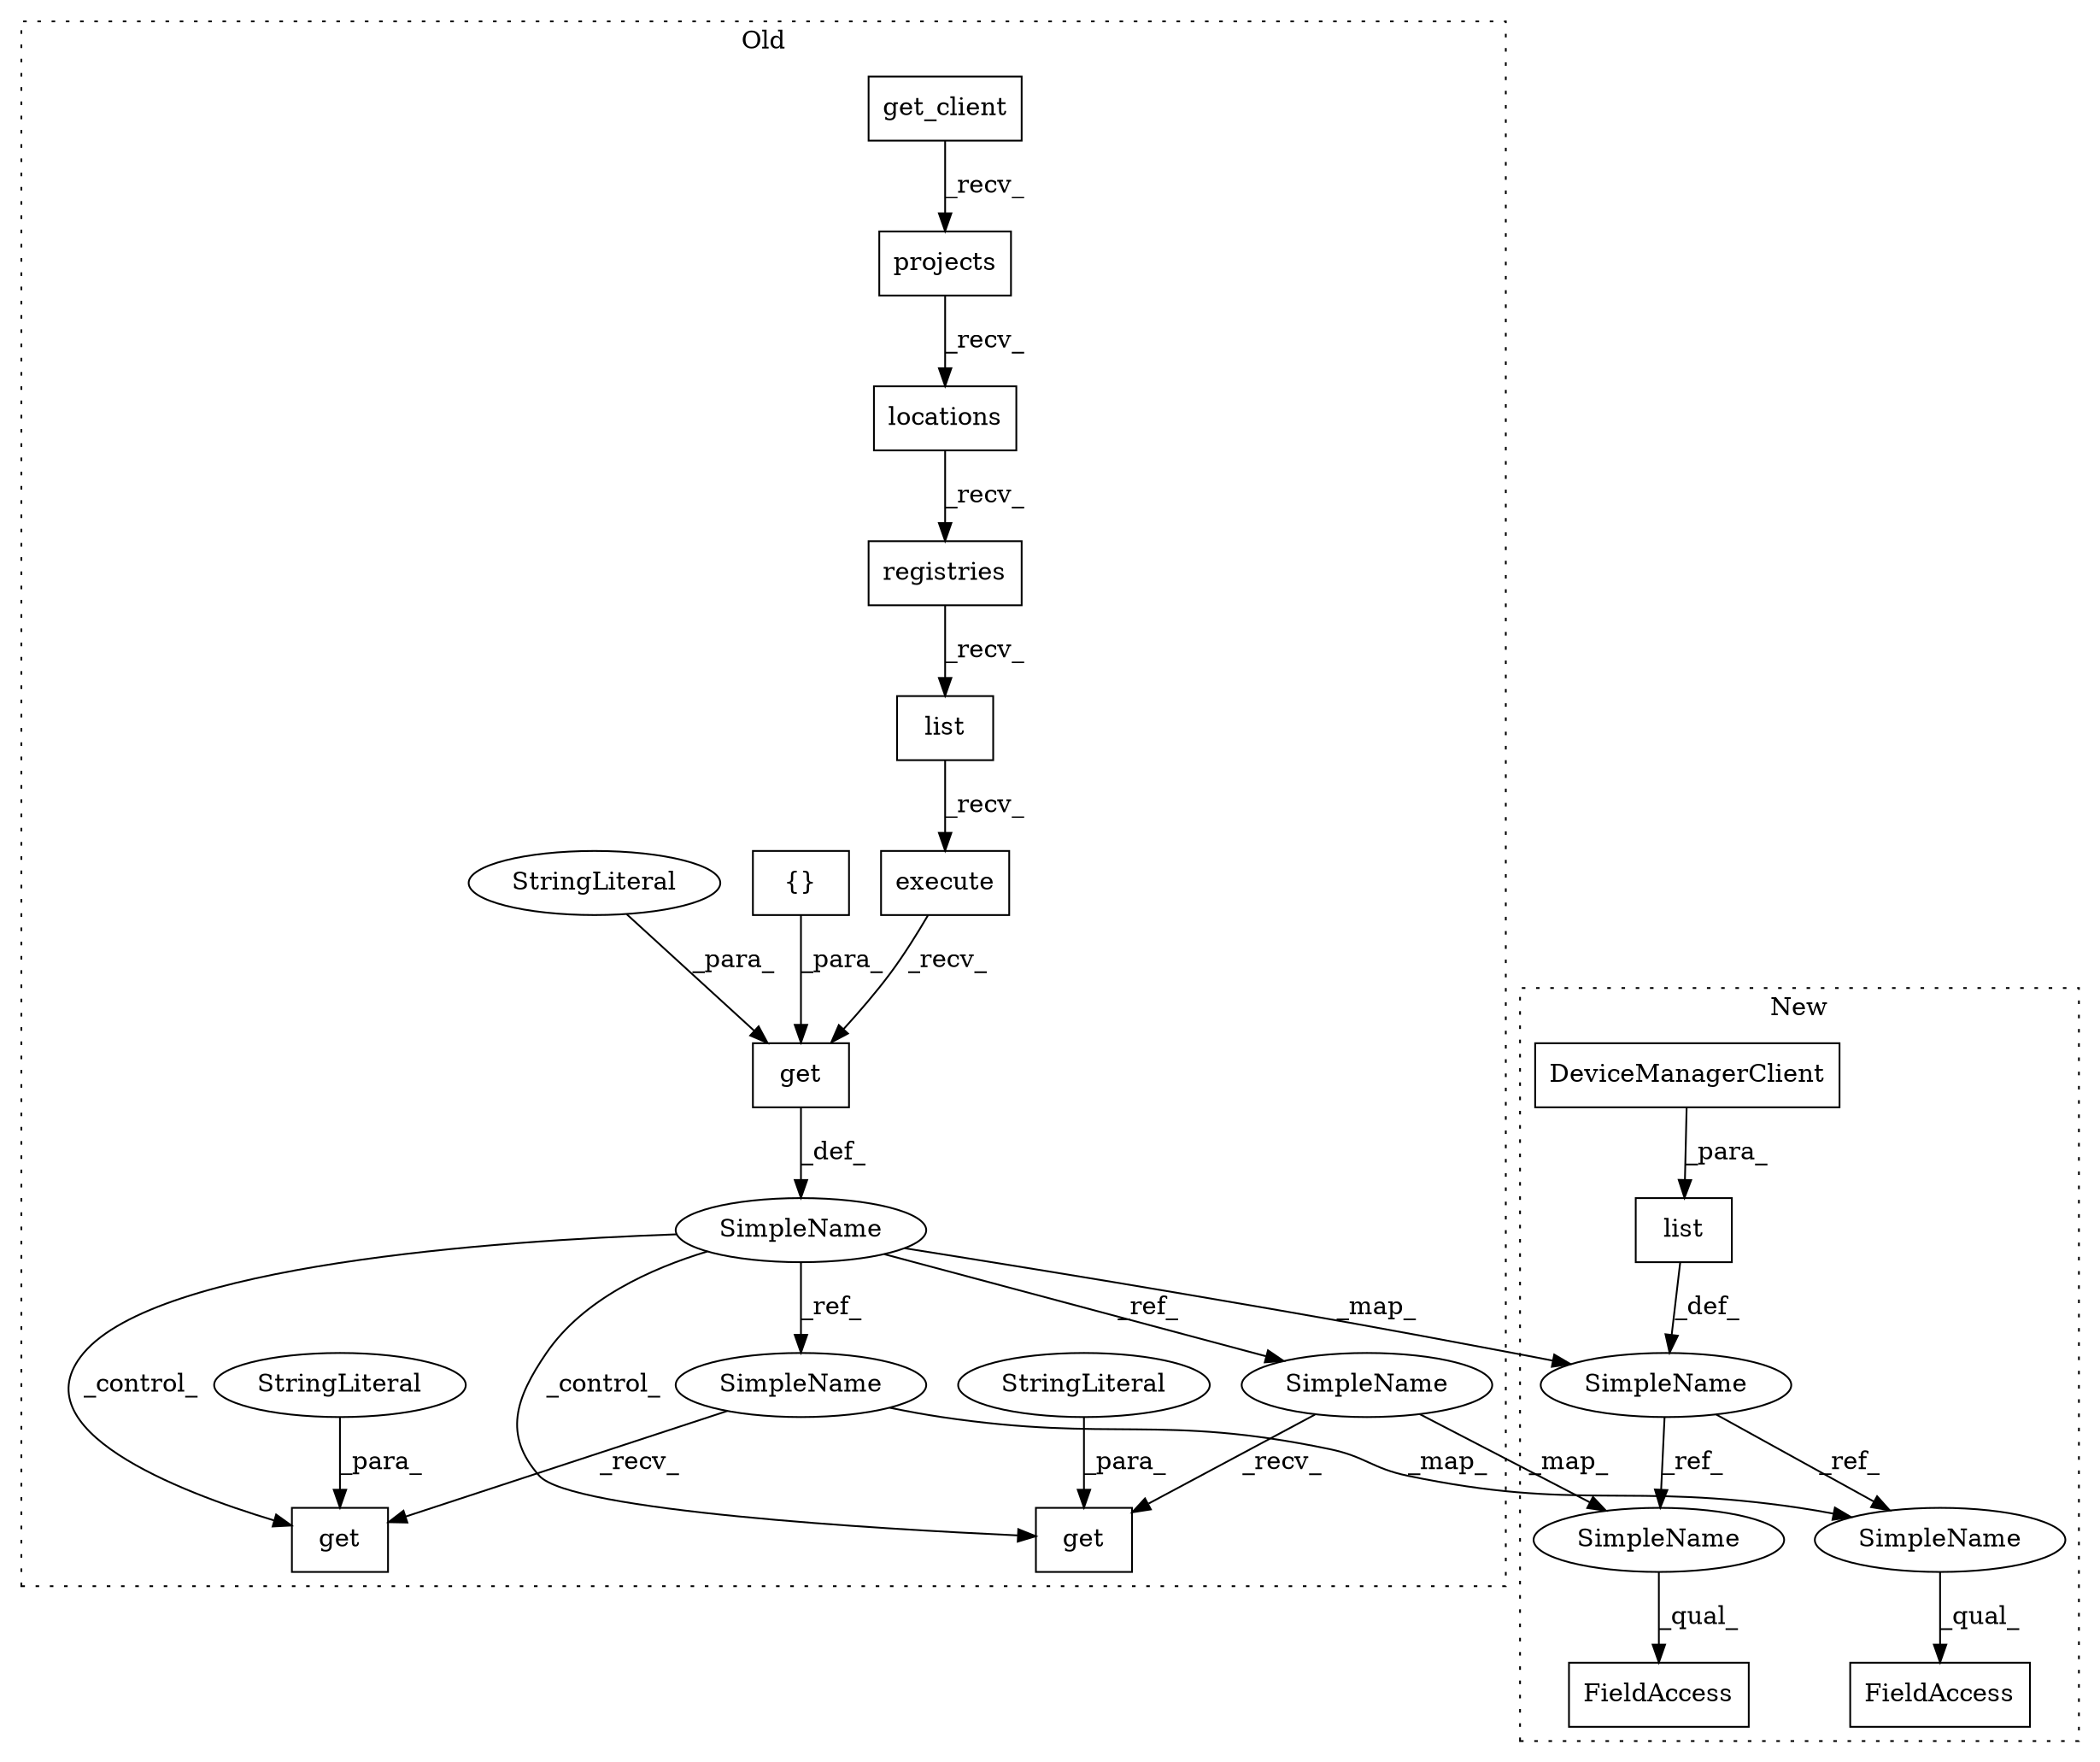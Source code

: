 digraph G {
subgraph cluster0 {
1 [label="get_client" a="32" s="8524,8555" l="11,1" shape="box"];
3 [label="projects" a="32" s="8577" l="10" shape="box"];
4 [label="registries" a="32" s="8600" l="12" shape="box"];
5 [label="list" a="32" s="8623,8641" l="5,1" shape="box"];
6 [label="execute" a="32" s="8643" l="9" shape="box"];
8 [label="get" a="32" s="8826,8834" l="4,1" shape="box"];
9 [label="SimpleName" a="42" s="8742" l="6" shape="ellipse"];
11 [label="get" a="32" s="8653,8678" l="4,1" shape="box"];
12 [label="{}" a="4" s="8676" l="2" shape="box"];
13 [label="StringLiteral" a="45" s="8657" l="9" shape="ellipse"];
14 [label="StringLiteral" a="45" s="8830" l="4" shape="ellipse"];
16 [label="locations" a="32" s="8588" l="11" shape="box"];
18 [label="get" a="32" s="8806,8817" l="4,1" shape="box"];
19 [label="StringLiteral" a="45" s="8810" l="7" shape="ellipse"];
20 [label="SimpleName" a="42" s="8819" l="6" shape="ellipse"];
21 [label="SimpleName" a="42" s="8799" l="6" shape="ellipse"];
label = "Old";
style="dotted";
}
subgraph cluster1 {
2 [label="list" a="32" s="8767,8806" l="5,1" shape="box"];
7 [label="FieldAccess" a="22" s="8941" l="9" shape="box"];
10 [label="SimpleName" a="42" s="8870" l="6" shape="ellipse"];
15 [label="DeviceManagerClient" a="32" s="8655" l="21" shape="box"];
17 [label="FieldAccess" a="22" s="8927" l="13" shape="box"];
22 [label="SimpleName" a="42" s="8941" l="6" shape="ellipse"];
23 [label="SimpleName" a="42" s="8927" l="6" shape="ellipse"];
label = "New";
style="dotted";
}
1 -> 3 [label="_recv_"];
2 -> 10 [label="_def_"];
3 -> 16 [label="_recv_"];
4 -> 5 [label="_recv_"];
5 -> 6 [label="_recv_"];
6 -> 11 [label="_recv_"];
9 -> 21 [label="_ref_"];
9 -> 10 [label="_map_"];
9 -> 8 [label="_control_"];
9 -> 20 [label="_ref_"];
9 -> 18 [label="_control_"];
10 -> 23 [label="_ref_"];
10 -> 22 [label="_ref_"];
11 -> 9 [label="_def_"];
12 -> 11 [label="_para_"];
13 -> 11 [label="_para_"];
14 -> 8 [label="_para_"];
15 -> 2 [label="_para_"];
16 -> 4 [label="_recv_"];
19 -> 18 [label="_para_"];
20 -> 23 [label="_map_"];
20 -> 8 [label="_recv_"];
21 -> 22 [label="_map_"];
21 -> 18 [label="_recv_"];
22 -> 7 [label="_qual_"];
23 -> 17 [label="_qual_"];
}